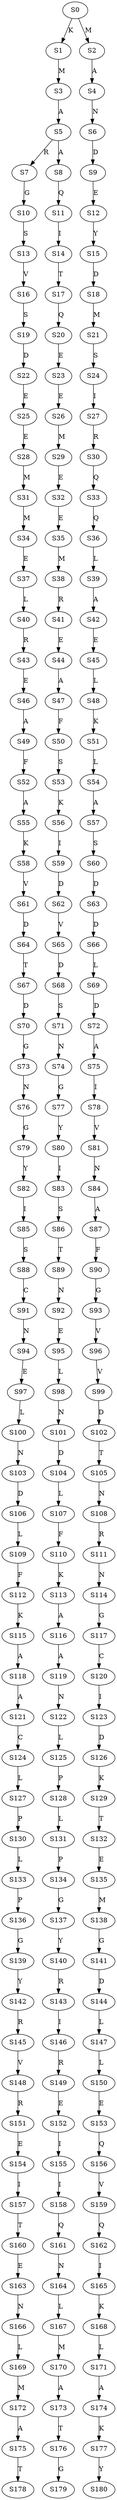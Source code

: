 strict digraph  {
	S0 -> S1 [ label = K ];
	S0 -> S2 [ label = M ];
	S1 -> S3 [ label = M ];
	S2 -> S4 [ label = A ];
	S3 -> S5 [ label = A ];
	S4 -> S6 [ label = N ];
	S5 -> S7 [ label = R ];
	S5 -> S8 [ label = A ];
	S6 -> S9 [ label = D ];
	S7 -> S10 [ label = G ];
	S8 -> S11 [ label = Q ];
	S9 -> S12 [ label = E ];
	S10 -> S13 [ label = S ];
	S11 -> S14 [ label = I ];
	S12 -> S15 [ label = Y ];
	S13 -> S16 [ label = V ];
	S14 -> S17 [ label = T ];
	S15 -> S18 [ label = D ];
	S16 -> S19 [ label = S ];
	S17 -> S20 [ label = Q ];
	S18 -> S21 [ label = M ];
	S19 -> S22 [ label = D ];
	S20 -> S23 [ label = E ];
	S21 -> S24 [ label = S ];
	S22 -> S25 [ label = E ];
	S23 -> S26 [ label = E ];
	S24 -> S27 [ label = I ];
	S25 -> S28 [ label = E ];
	S26 -> S29 [ label = M ];
	S27 -> S30 [ label = R ];
	S28 -> S31 [ label = M ];
	S29 -> S32 [ label = E ];
	S30 -> S33 [ label = Q ];
	S31 -> S34 [ label = M ];
	S32 -> S35 [ label = E ];
	S33 -> S36 [ label = Q ];
	S34 -> S37 [ label = E ];
	S35 -> S38 [ label = M ];
	S36 -> S39 [ label = L ];
	S37 -> S40 [ label = L ];
	S38 -> S41 [ label = R ];
	S39 -> S42 [ label = A ];
	S40 -> S43 [ label = R ];
	S41 -> S44 [ label = E ];
	S42 -> S45 [ label = E ];
	S43 -> S46 [ label = E ];
	S44 -> S47 [ label = A ];
	S45 -> S48 [ label = L ];
	S46 -> S49 [ label = A ];
	S47 -> S50 [ label = F ];
	S48 -> S51 [ label = K ];
	S49 -> S52 [ label = F ];
	S50 -> S53 [ label = S ];
	S51 -> S54 [ label = L ];
	S52 -> S55 [ label = A ];
	S53 -> S56 [ label = K ];
	S54 -> S57 [ label = A ];
	S55 -> S58 [ label = K ];
	S56 -> S59 [ label = I ];
	S57 -> S60 [ label = S ];
	S58 -> S61 [ label = V ];
	S59 -> S62 [ label = D ];
	S60 -> S63 [ label = D ];
	S61 -> S64 [ label = D ];
	S62 -> S65 [ label = V ];
	S63 -> S66 [ label = D ];
	S64 -> S67 [ label = T ];
	S65 -> S68 [ label = D ];
	S66 -> S69 [ label = L ];
	S67 -> S70 [ label = D ];
	S68 -> S71 [ label = S ];
	S69 -> S72 [ label = D ];
	S70 -> S73 [ label = G ];
	S71 -> S74 [ label = N ];
	S72 -> S75 [ label = A ];
	S73 -> S76 [ label = N ];
	S74 -> S77 [ label = G ];
	S75 -> S78 [ label = I ];
	S76 -> S79 [ label = G ];
	S77 -> S80 [ label = Y ];
	S78 -> S81 [ label = V ];
	S79 -> S82 [ label = Y ];
	S80 -> S83 [ label = I ];
	S81 -> S84 [ label = N ];
	S82 -> S85 [ label = I ];
	S83 -> S86 [ label = S ];
	S84 -> S87 [ label = A ];
	S85 -> S88 [ label = S ];
	S86 -> S89 [ label = T ];
	S87 -> S90 [ label = F ];
	S88 -> S91 [ label = C ];
	S89 -> S92 [ label = N ];
	S90 -> S93 [ label = G ];
	S91 -> S94 [ label = N ];
	S92 -> S95 [ label = E ];
	S93 -> S96 [ label = V ];
	S94 -> S97 [ label = E ];
	S95 -> S98 [ label = L ];
	S96 -> S99 [ label = V ];
	S97 -> S100 [ label = L ];
	S98 -> S101 [ label = N ];
	S99 -> S102 [ label = D ];
	S100 -> S103 [ label = N ];
	S101 -> S104 [ label = D ];
	S102 -> S105 [ label = T ];
	S103 -> S106 [ label = D ];
	S104 -> S107 [ label = L ];
	S105 -> S108 [ label = N ];
	S106 -> S109 [ label = L ];
	S107 -> S110 [ label = F ];
	S108 -> S111 [ label = R ];
	S109 -> S112 [ label = F ];
	S110 -> S113 [ label = K ];
	S111 -> S114 [ label = N ];
	S112 -> S115 [ label = K ];
	S113 -> S116 [ label = A ];
	S114 -> S117 [ label = G ];
	S115 -> S118 [ label = A ];
	S116 -> S119 [ label = A ];
	S117 -> S120 [ label = C ];
	S118 -> S121 [ label = A ];
	S119 -> S122 [ label = N ];
	S120 -> S123 [ label = I ];
	S121 -> S124 [ label = C ];
	S122 -> S125 [ label = L ];
	S123 -> S126 [ label = D ];
	S124 -> S127 [ label = L ];
	S125 -> S128 [ label = P ];
	S126 -> S129 [ label = K ];
	S127 -> S130 [ label = P ];
	S128 -> S131 [ label = L ];
	S129 -> S132 [ label = T ];
	S130 -> S133 [ label = L ];
	S131 -> S134 [ label = P ];
	S132 -> S135 [ label = E ];
	S133 -> S136 [ label = P ];
	S134 -> S137 [ label = G ];
	S135 -> S138 [ label = M ];
	S136 -> S139 [ label = G ];
	S137 -> S140 [ label = Y ];
	S138 -> S141 [ label = G ];
	S139 -> S142 [ label = Y ];
	S140 -> S143 [ label = R ];
	S141 -> S144 [ label = D ];
	S142 -> S145 [ label = R ];
	S143 -> S146 [ label = I ];
	S144 -> S147 [ label = L ];
	S145 -> S148 [ label = V ];
	S146 -> S149 [ label = R ];
	S147 -> S150 [ label = L ];
	S148 -> S151 [ label = R ];
	S149 -> S152 [ label = E ];
	S150 -> S153 [ label = E ];
	S151 -> S154 [ label = E ];
	S152 -> S155 [ label = I ];
	S153 -> S156 [ label = Q ];
	S154 -> S157 [ label = I ];
	S155 -> S158 [ label = I ];
	S156 -> S159 [ label = V ];
	S157 -> S160 [ label = T ];
	S158 -> S161 [ label = Q ];
	S159 -> S162 [ label = Q ];
	S160 -> S163 [ label = E ];
	S161 -> S164 [ label = N ];
	S162 -> S165 [ label = I ];
	S163 -> S166 [ label = N ];
	S164 -> S167 [ label = L ];
	S165 -> S168 [ label = K ];
	S166 -> S169 [ label = L ];
	S167 -> S170 [ label = M ];
	S168 -> S171 [ label = L ];
	S169 -> S172 [ label = M ];
	S170 -> S173 [ label = A ];
	S171 -> S174 [ label = A ];
	S172 -> S175 [ label = A ];
	S173 -> S176 [ label = T ];
	S174 -> S177 [ label = K ];
	S175 -> S178 [ label = T ];
	S176 -> S179 [ label = G ];
	S177 -> S180 [ label = Y ];
}
